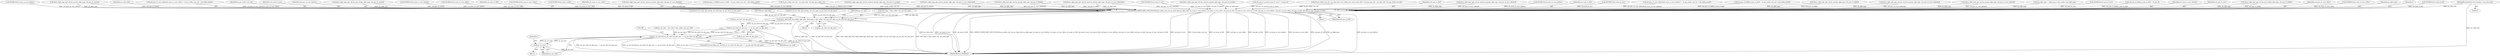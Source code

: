 digraph "0_Android_913d9e8d93d6b81bb8eac3fc2c1426651f5b259d_0@pointer" {
"1000111" [label="(MethodParameterIn,slice_header_t *ps_slice_hdr)"];
"1001190" [label="(Call,DEBUG_PRINT_REF_LIST_POCS(i4_pic_order_cnt_val, ps_slice_hdr, ps_dpb_mgr, u4_num_st_curr_before, u4_num_st_curr_after, u4_num_st_foll, u4_num_lt_curr, u4_num_lt_foll, ai4_poc_st_curr_before, ai4_poc_st_curr_after, ai4_poc_st_foll, ai4_poc_lt_curr, ai4_poc_lt_foll))"];
"1001246" [label="(Call,ihevc_dpb_mgr_del_ref(ps_dpb_mgr, (buf_mgr_t *)ps_codec->pv_pic_buf_mgr, ps_pic_buf->i4_abs_poc))"];
"1001276" [label="(Call,ps_mv_buf->i4_abs_poc == ps_pic_buf->i4_abs_poc)"];
"1001274" [label="(Call,ps_mv_buf && ps_mv_buf->i4_abs_poc == ps_pic_buf->i4_abs_poc)"];
"1001293" [label="(Call,ps_mv_buf++)"];
"1001202" [label="(Identifier,ai4_poc_lt_curr)"];
"1000865" [label="(Call,ihevc_dpb_mgr_get_ref_by_nearest_poc(ps_dpb_mgr, ai4_poc_lt_curr[i]))"];
"1001248" [label="(Call,(buf_mgr_t *)ps_codec->pv_pic_buf_mgr)"];
"1000573" [label="(Call,ihevc_dpb_mgr_get_ref_by_poc_lsb(ps_dpb_mgr, ai4_poc_lt_foll[i]))"];
"1001200" [label="(Identifier,ai4_poc_st_curr_after)"];
"1000941" [label="(Call,ihevcd_mv_mgr_get_poc(ps_mv_buf_mgr, ps_pic_buf->i4_abs_poc))"];
"1000800" [label="(Call,(WORD32)u4_num_st_curr_after)"];
"1001193" [label="(Identifier,ps_dpb_mgr)"];
"1001206" [label="(Identifier,i)"];
"1000558" [label="(Call,(WORD32)u4_num_lt_foll)"];
"1001100" [label="(Call,ihevc_dpb_mgr_get_ref_by_nearest_poc(ps_dpb_mgr, ai4_poc_lt_curr[i]))"];
"1000112" [label="(Block,)"];
"1000758" [label="(Call,(WORD32)u4_num_st_curr_before)"];
"1000533" [label="(Call,ihevc_dpb_mgr_get_ref_by_poc(ps_dpb_mgr, ai4_poc_lt_curr[i]))"];
"1001276" [label="(Call,ps_mv_buf->i4_abs_poc == ps_pic_buf->i4_abs_poc)"];
"1001271" [label="(Identifier,i)"];
"1001192" [label="(Identifier,ps_slice_hdr)"];
"1000330" [label="(Call,ai4_poc_st_curr_after[u4_num_st_curr_after] = i4_pic_order_cnt_val + pi2_delta_poc[i])"];
"1001294" [label="(Identifier,ps_mv_buf)"];
"1001253" [label="(Call,ps_pic_buf->i4_abs_poc)"];
"1001191" [label="(Identifier,i4_pic_order_cnt_val)"];
"1001274" [label="(Call,ps_mv_buf && ps_mv_buf->i4_abs_poc == ps_pic_buf->i4_abs_poc)"];
"1001256" [label="(Call,ps_mv_buf = (mv_buf_t *)ps_codec->ps_mv_buf)"];
"1001197" [label="(Identifier,u4_num_lt_curr)"];
"1001234" [label="(Block,)"];
"1001293" [label="(Call,ps_mv_buf++)"];
"1001199" [label="(Identifier,ai4_poc_st_curr_before)"];
"1000510" [label="(Call,ihevc_dpb_mgr_get_ref_by_poc_lsb(ps_dpb_mgr, ai4_poc_lt_curr[i]))"];
"1001035" [label="(Call,(WORD32)u4_num_st_curr_before)"];
"1000654" [label="(Call,(WORD32)u4_num_st_curr_after)"];
"1001196" [label="(Identifier,u4_num_st_foll)"];
"1000993" [label="(Call,(WORD32)u4_num_st_curr_after)"];
"1000687" [label="(Call,(WORD32)u4_num_st_foll)"];
"1001195" [label="(Identifier,u4_num_st_curr_after)"];
"1000823" [label="(Call,ihevc_dpb_mgr_get_ref_by_nearest_poc(ps_dpb_mgr, ai4_poc_st_curr_after[i]))"];
"1000299" [label="(Call,ai4_poc_st_foll[u4_num_st_foll] = i4_pic_order_cnt_val + pi2_delta_poc[i])"];
"1001277" [label="(Call,ps_mv_buf->i4_abs_poc)"];
"1001280" [label="(Call,ps_pic_buf->i4_abs_poc)"];
"1000177" [label="(Call,i4_pic_order_cnt_val = ps_slice_hdr->i4_abs_pic_order_cnt)"];
"1001246" [label="(Call,ihevc_dpb_mgr_del_ref(ps_dpb_mgr, (buf_mgr_t *)ps_codec->pv_pic_buf_mgr, ps_pic_buf->i4_abs_poc))"];
"1001273" [label="(ControlStructure,if(ps_mv_buf && ps_mv_buf->i4_abs_poc == ps_pic_buf->i4_abs_poc))"];
"1000629" [label="(Call,ihevc_dpb_mgr_get_ref_by_poc(ps_dpb_mgr, ai4_poc_st_curr_before[i]))"];
"1000596" [label="(Call,ihevc_dpb_mgr_get_ref_by_poc(ps_dpb_mgr, ai4_poc_lt_foll[i]))"];
"1001058" [label="(Call,ihevc_dpb_mgr_get_ref_by_nearest_poc(ps_dpb_mgr, ai4_poc_st_curr_before[i]))"];
"1001077" [label="(Call,(WORD32)u4_num_lt_curr)"];
"1001247" [label="(Identifier,ps_dpb_mgr)"];
"1001203" [label="(Identifier,ai4_poc_lt_foll)"];
"1001190" [label="(Call,DEBUG_PRINT_REF_LIST_POCS(i4_pic_order_cnt_val, ps_slice_hdr, ps_dpb_mgr, u4_num_st_curr_before, u4_num_st_curr_after, u4_num_st_foll, u4_num_lt_curr, u4_num_lt_foll, ai4_poc_st_curr_before, ai4_poc_st_curr_after, ai4_poc_st_foll, ai4_poc_lt_curr, ai4_poc_lt_foll))"];
"1000412" [label="(Call,ai4_poc_lt_curr[u4_num_lt_curr] = i4_poc_lt)"];
"1000392" [label="(Call,i4_pic_order_cnt_val - ps_slice_hdr->ai1_delta_poc_msb_cycle_lt[i] * u4_max_poc_lsb - ps_slice_hdr->i4_pic_order_cnt_lsb)"];
"1001201" [label="(Identifier,ai4_poc_st_foll)"];
"1001272" [label="(Block,)"];
"1001016" [label="(Call,ihevc_dpb_mgr_get_ref_by_nearest_poc(ps_dpb_mgr, ai4_poc_st_curr_after[i]))"];
"1000621" [label="(Call,(WORD32)u4_num_st_curr_before)"];
"1001198" [label="(Identifier,u4_num_lt_foll)"];
"1000495" [label="(Call,(WORD32)u4_num_lt_curr)"];
"1000286" [label="(Call,ai4_poc_st_curr_before[u4_num_st_curr_before] = i4_pic_order_cnt_val + pi2_delta_poc[i])"];
"1000343" [label="(Call,ai4_poc_st_foll[u4_num_st_foll] = i4_pic_order_cnt_val + pi2_delta_poc[i])"];
"1000695" [label="(Call,ihevc_dpb_mgr_get_ref_by_poc(ps_dpb_mgr, ai4_poc_st_foll[i]))"];
"1001297" [label="(MethodReturn,WORD32)"];
"1000781" [label="(Call,ihevc_dpb_mgr_get_ref_by_nearest_poc(ps_dpb_mgr, ai4_poc_st_curr_before[i]))"];
"1000662" [label="(Call,ihevc_dpb_mgr_get_ref_by_poc(ps_dpb_mgr, ai4_poc_st_curr_after[i]))"];
"1000124" [label="(Call,*ps_dpb_mgr = (dpb_mgr_t *)ps_codec->pv_dpb_mgr)"];
"1001176" [label="(Call,ihevcd_mv_mgr_get_poc(ps_mv_buf_mgr, ps_pic_buf->i4_abs_poc))"];
"1000842" [label="(Call,(WORD32)u4_num_lt_curr)"];
"1001275" [label="(Identifier,ps_mv_buf)"];
"1000430" [label="(Call,ai4_poc_lt_foll[u4_num_lt_foll] = i4_poc_lt)"];
"1000111" [label="(MethodParameterIn,slice_header_t *ps_slice_hdr)"];
"1001194" [label="(Identifier,u4_num_st_curr_before)"];
"1001257" [label="(Identifier,ps_mv_buf)"];
"1000111" -> "1000107"  [label="AST: "];
"1000111" -> "1001297"  [label="DDG: ps_slice_hdr"];
"1000111" -> "1001190"  [label="DDG: ps_slice_hdr"];
"1001190" -> "1000112"  [label="AST: "];
"1001190" -> "1001203"  [label="CFG: "];
"1001191" -> "1001190"  [label="AST: "];
"1001192" -> "1001190"  [label="AST: "];
"1001193" -> "1001190"  [label="AST: "];
"1001194" -> "1001190"  [label="AST: "];
"1001195" -> "1001190"  [label="AST: "];
"1001196" -> "1001190"  [label="AST: "];
"1001197" -> "1001190"  [label="AST: "];
"1001198" -> "1001190"  [label="AST: "];
"1001199" -> "1001190"  [label="AST: "];
"1001200" -> "1001190"  [label="AST: "];
"1001201" -> "1001190"  [label="AST: "];
"1001202" -> "1001190"  [label="AST: "];
"1001203" -> "1001190"  [label="AST: "];
"1001206" -> "1001190"  [label="CFG: "];
"1001190" -> "1001297"  [label="DDG: ai4_poc_st_curr_before"];
"1001190" -> "1001297"  [label="DDG: ps_slice_hdr"];
"1001190" -> "1001297"  [label="DDG: u4_num_lt_curr"];
"1001190" -> "1001297"  [label="DDG: u4_num_lt_foll"];
"1001190" -> "1001297"  [label="DDG: DEBUG_PRINT_REF_LIST_POCS(i4_pic_order_cnt_val, ps_slice_hdr, ps_dpb_mgr, u4_num_st_curr_before, u4_num_st_curr_after, u4_num_st_foll, u4_num_lt_curr, u4_num_lt_foll, ai4_poc_st_curr_before, ai4_poc_st_curr_after, ai4_poc_st_foll, ai4_poc_lt_curr, ai4_poc_lt_foll)"];
"1001190" -> "1001297"  [label="DDG: ai4_poc_lt_curr"];
"1001190" -> "1001297"  [label="DDG: i4_pic_order_cnt_val"];
"1001190" -> "1001297"  [label="DDG: u4_num_st_foll"];
"1001190" -> "1001297"  [label="DDG: ai4_poc_st_curr_after"];
"1001190" -> "1001297"  [label="DDG: ai4_poc_lt_foll"];
"1001190" -> "1001297"  [label="DDG: u4_num_st_curr_before"];
"1001190" -> "1001297"  [label="DDG: u4_num_st_curr_after"];
"1001190" -> "1001297"  [label="DDG: ai4_poc_st_foll"];
"1001190" -> "1001297"  [label="DDG: ps_dpb_mgr"];
"1000177" -> "1001190"  [label="DDG: i4_pic_order_cnt_val"];
"1000392" -> "1001190"  [label="DDG: i4_pic_order_cnt_val"];
"1000629" -> "1001190"  [label="DDG: ps_dpb_mgr"];
"1000629" -> "1001190"  [label="DDG: ai4_poc_st_curr_before[i]"];
"1000865" -> "1001190"  [label="DDG: ps_dpb_mgr"];
"1000865" -> "1001190"  [label="DDG: ai4_poc_lt_curr[i]"];
"1000695" -> "1001190"  [label="DDG: ps_dpb_mgr"];
"1000695" -> "1001190"  [label="DDG: ai4_poc_st_foll[i]"];
"1000596" -> "1001190"  [label="DDG: ps_dpb_mgr"];
"1000596" -> "1001190"  [label="DDG: ai4_poc_lt_foll[i]"];
"1000823" -> "1001190"  [label="DDG: ps_dpb_mgr"];
"1000823" -> "1001190"  [label="DDG: ai4_poc_st_curr_after[i]"];
"1000510" -> "1001190"  [label="DDG: ps_dpb_mgr"];
"1000510" -> "1001190"  [label="DDG: ai4_poc_lt_curr[i]"];
"1000781" -> "1001190"  [label="DDG: ps_dpb_mgr"];
"1000781" -> "1001190"  [label="DDG: ai4_poc_st_curr_before[i]"];
"1000573" -> "1001190"  [label="DDG: ps_dpb_mgr"];
"1000573" -> "1001190"  [label="DDG: ai4_poc_lt_foll[i]"];
"1000533" -> "1001190"  [label="DDG: ps_dpb_mgr"];
"1000533" -> "1001190"  [label="DDG: ai4_poc_lt_curr[i]"];
"1001100" -> "1001190"  [label="DDG: ps_dpb_mgr"];
"1001100" -> "1001190"  [label="DDG: ai4_poc_lt_curr[i]"];
"1001058" -> "1001190"  [label="DDG: ps_dpb_mgr"];
"1001058" -> "1001190"  [label="DDG: ai4_poc_st_curr_before[i]"];
"1001016" -> "1001190"  [label="DDG: ps_dpb_mgr"];
"1001016" -> "1001190"  [label="DDG: ai4_poc_st_curr_after[i]"];
"1000124" -> "1001190"  [label="DDG: ps_dpb_mgr"];
"1000662" -> "1001190"  [label="DDG: ps_dpb_mgr"];
"1000662" -> "1001190"  [label="DDG: ai4_poc_st_curr_after[i]"];
"1000621" -> "1001190"  [label="DDG: u4_num_st_curr_before"];
"1000758" -> "1001190"  [label="DDG: u4_num_st_curr_before"];
"1001035" -> "1001190"  [label="DDG: u4_num_st_curr_before"];
"1000654" -> "1001190"  [label="DDG: u4_num_st_curr_after"];
"1000800" -> "1001190"  [label="DDG: u4_num_st_curr_after"];
"1000993" -> "1001190"  [label="DDG: u4_num_st_curr_after"];
"1000687" -> "1001190"  [label="DDG: u4_num_st_foll"];
"1000842" -> "1001190"  [label="DDG: u4_num_lt_curr"];
"1000495" -> "1001190"  [label="DDG: u4_num_lt_curr"];
"1001077" -> "1001190"  [label="DDG: u4_num_lt_curr"];
"1000558" -> "1001190"  [label="DDG: u4_num_lt_foll"];
"1000286" -> "1001190"  [label="DDG: ai4_poc_st_curr_before[u4_num_st_curr_before]"];
"1000330" -> "1001190"  [label="DDG: ai4_poc_st_curr_after[u4_num_st_curr_after]"];
"1000343" -> "1001190"  [label="DDG: ai4_poc_st_foll[u4_num_st_foll]"];
"1000299" -> "1001190"  [label="DDG: ai4_poc_st_foll[u4_num_st_foll]"];
"1000412" -> "1001190"  [label="DDG: ai4_poc_lt_curr[u4_num_lt_curr]"];
"1000430" -> "1001190"  [label="DDG: ai4_poc_lt_foll[u4_num_lt_foll]"];
"1001190" -> "1001246"  [label="DDG: ps_dpb_mgr"];
"1001246" -> "1001234"  [label="AST: "];
"1001246" -> "1001253"  [label="CFG: "];
"1001247" -> "1001246"  [label="AST: "];
"1001248" -> "1001246"  [label="AST: "];
"1001253" -> "1001246"  [label="AST: "];
"1001257" -> "1001246"  [label="CFG: "];
"1001246" -> "1001297"  [label="DDG: ps_dpb_mgr"];
"1001246" -> "1001297"  [label="DDG: ps_pic_buf->i4_abs_poc"];
"1001246" -> "1001297"  [label="DDG: ihevc_dpb_mgr_del_ref(ps_dpb_mgr, (buf_mgr_t *)ps_codec->pv_pic_buf_mgr, ps_pic_buf->i4_abs_poc)"];
"1001246" -> "1001297"  [label="DDG: (buf_mgr_t *)ps_codec->pv_pic_buf_mgr"];
"1001248" -> "1001246"  [label="DDG: ps_codec->pv_pic_buf_mgr"];
"1001276" -> "1001246"  [label="DDG: ps_pic_buf->i4_abs_poc"];
"1001176" -> "1001246"  [label="DDG: ps_pic_buf->i4_abs_poc"];
"1000941" -> "1001246"  [label="DDG: ps_pic_buf->i4_abs_poc"];
"1001246" -> "1001276"  [label="DDG: ps_pic_buf->i4_abs_poc"];
"1001276" -> "1001274"  [label="AST: "];
"1001276" -> "1001280"  [label="CFG: "];
"1001277" -> "1001276"  [label="AST: "];
"1001280" -> "1001276"  [label="AST: "];
"1001274" -> "1001276"  [label="CFG: "];
"1001276" -> "1001297"  [label="DDG: ps_pic_buf->i4_abs_poc"];
"1001276" -> "1001297"  [label="DDG: ps_mv_buf->i4_abs_poc"];
"1001276" -> "1001274"  [label="DDG: ps_mv_buf->i4_abs_poc"];
"1001276" -> "1001274"  [label="DDG: ps_pic_buf->i4_abs_poc"];
"1001274" -> "1001273"  [label="AST: "];
"1001274" -> "1001275"  [label="CFG: "];
"1001275" -> "1001274"  [label="AST: "];
"1001286" -> "1001274"  [label="CFG: "];
"1001294" -> "1001274"  [label="CFG: "];
"1001274" -> "1001297"  [label="DDG: ps_mv_buf"];
"1001274" -> "1001297"  [label="DDG: ps_mv_buf->i4_abs_poc == ps_pic_buf->i4_abs_poc"];
"1001274" -> "1001297"  [label="DDG: ps_mv_buf && ps_mv_buf->i4_abs_poc == ps_pic_buf->i4_abs_poc"];
"1001256" -> "1001274"  [label="DDG: ps_mv_buf"];
"1001293" -> "1001274"  [label="DDG: ps_mv_buf"];
"1001274" -> "1001293"  [label="DDG: ps_mv_buf"];
"1001293" -> "1001272"  [label="AST: "];
"1001293" -> "1001294"  [label="CFG: "];
"1001294" -> "1001293"  [label="AST: "];
"1001271" -> "1001293"  [label="CFG: "];
"1001293" -> "1001297"  [label="DDG: ps_mv_buf"];
}
